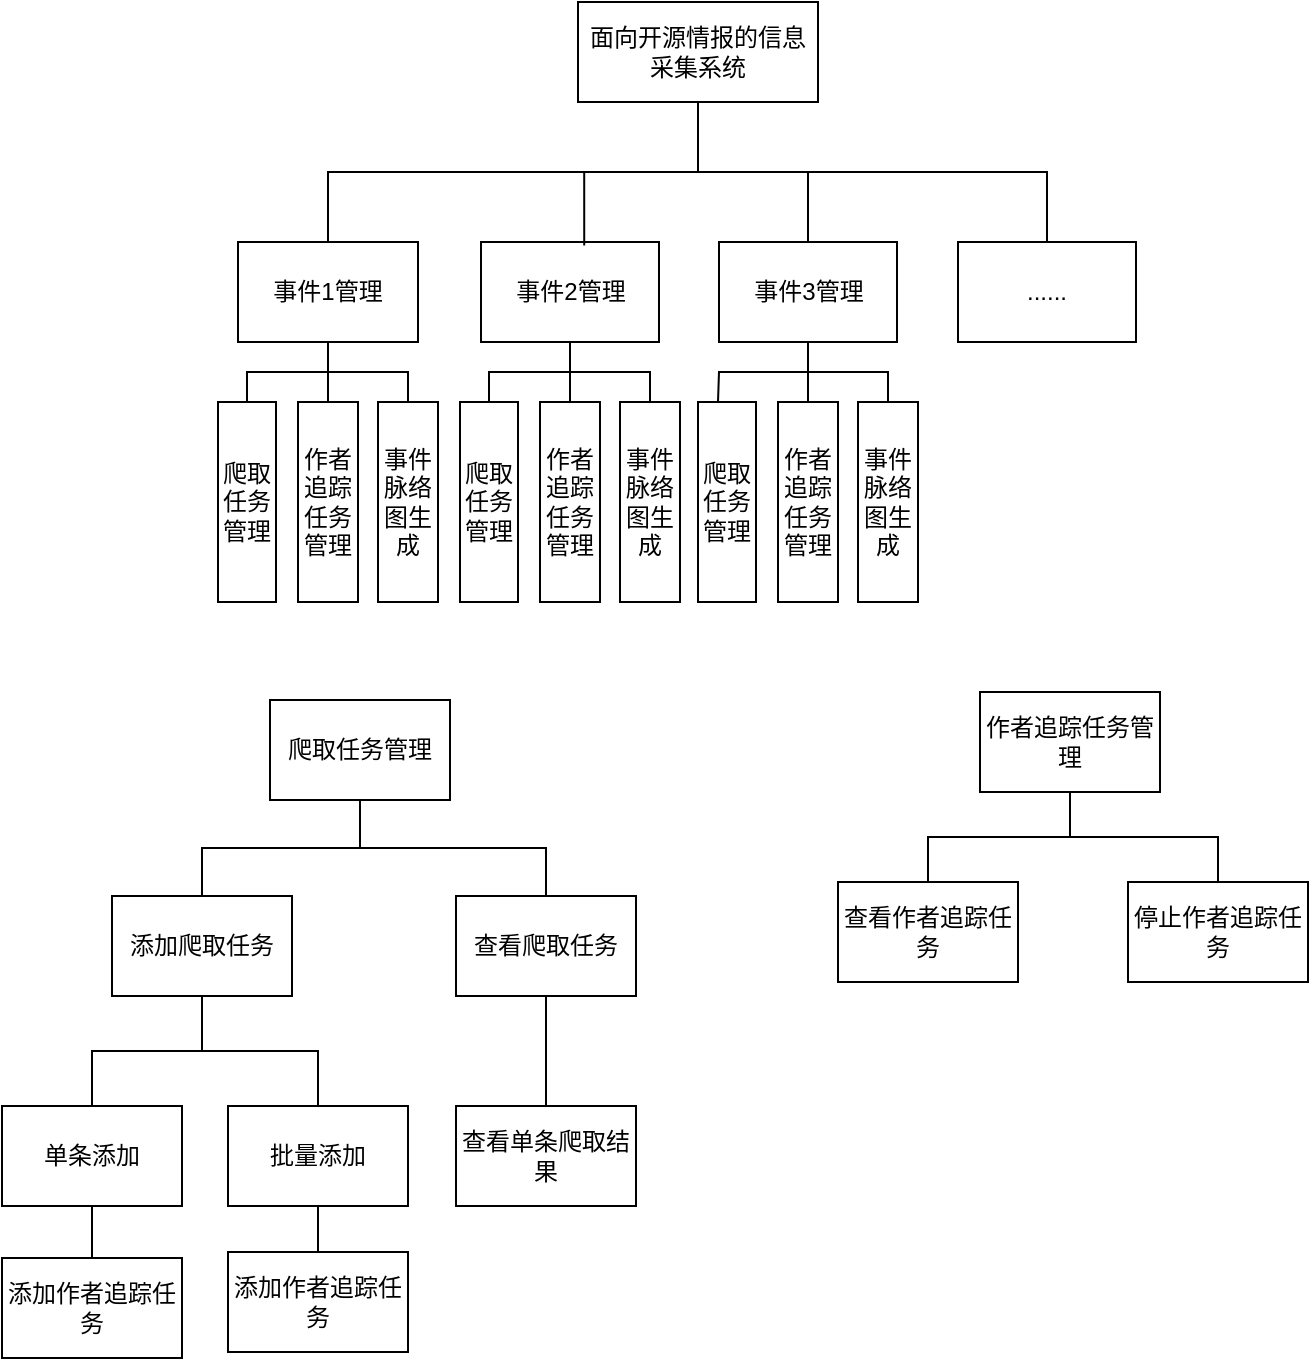 <mxfile version="21.6.2" type="github">
  <diagram id="prtHgNgQTEPvFCAcTncT" name="Page-1">
    <mxGraphModel dx="1108" dy="513" grid="0" gridSize="10" guides="1" tooltips="1" connect="1" arrows="1" fold="1" page="1" pageScale="1" pageWidth="827" pageHeight="1169" math="0" shadow="0">
      <root>
        <mxCell id="0" />
        <mxCell id="1" parent="0" />
        <mxCell id="cjK9P-yvetpbM0La7fou-1" value="面向开源情报的信息采集系统" style="rounded=0;whiteSpace=wrap;html=1;" vertex="1" parent="1">
          <mxGeometry x="380" y="110" width="120" height="50" as="geometry" />
        </mxCell>
        <mxCell id="cjK9P-yvetpbM0La7fou-2" value="事件1管理" style="rounded=0;whiteSpace=wrap;html=1;" vertex="1" parent="1">
          <mxGeometry x="210" y="230" width="90" height="50" as="geometry" />
        </mxCell>
        <mxCell id="cjK9P-yvetpbM0La7fou-3" value="事件2管理" style="rounded=0;whiteSpace=wrap;html=1;" vertex="1" parent="1">
          <mxGeometry x="331.5" y="230" width="89" height="50" as="geometry" />
        </mxCell>
        <mxCell id="cjK9P-yvetpbM0La7fou-4" value="事件3管理" style="rounded=0;whiteSpace=wrap;html=1;" vertex="1" parent="1">
          <mxGeometry x="450.5" y="230" width="89" height="50" as="geometry" />
        </mxCell>
        <mxCell id="cjK9P-yvetpbM0La7fou-5" value="......" style="rounded=0;whiteSpace=wrap;html=1;" vertex="1" parent="1">
          <mxGeometry x="570" y="230" width="89" height="50" as="geometry" />
        </mxCell>
        <mxCell id="cjK9P-yvetpbM0La7fou-16" value="" style="endArrow=none;html=1;rounded=0;entryX=0.5;entryY=1;entryDx=0;entryDy=0;exitX=0.5;exitY=0;exitDx=0;exitDy=0;edgeStyle=orthogonalEdgeStyle;" edge="1" parent="1" source="cjK9P-yvetpbM0La7fou-2" target="cjK9P-yvetpbM0La7fou-1">
          <mxGeometry width="50" height="50" relative="1" as="geometry">
            <mxPoint x="200" y="190" as="sourcePoint" />
            <mxPoint x="250" y="140" as="targetPoint" />
          </mxGeometry>
        </mxCell>
        <mxCell id="cjK9P-yvetpbM0La7fou-17" value="" style="endArrow=none;html=1;rounded=0;entryX=0.5;entryY=1;entryDx=0;entryDy=0;exitX=0.58;exitY=0.036;exitDx=0;exitDy=0;exitPerimeter=0;edgeStyle=orthogonalEdgeStyle;" edge="1" parent="1" source="cjK9P-yvetpbM0La7fou-3" target="cjK9P-yvetpbM0La7fou-1">
          <mxGeometry width="50" height="50" relative="1" as="geometry">
            <mxPoint x="520" y="200" as="sourcePoint" />
            <mxPoint x="570" y="150" as="targetPoint" />
          </mxGeometry>
        </mxCell>
        <mxCell id="cjK9P-yvetpbM0La7fou-18" value="" style="endArrow=none;html=1;rounded=0;exitX=0.5;exitY=0;exitDx=0;exitDy=0;edgeStyle=orthogonalEdgeStyle;entryX=0.5;entryY=1;entryDx=0;entryDy=0;" edge="1" parent="1" source="cjK9P-yvetpbM0La7fou-4" target="cjK9P-yvetpbM0La7fou-1">
          <mxGeometry width="50" height="50" relative="1" as="geometry">
            <mxPoint x="360" y="210" as="sourcePoint" />
            <mxPoint x="410" y="160" as="targetPoint" />
          </mxGeometry>
        </mxCell>
        <mxCell id="cjK9P-yvetpbM0La7fou-19" value="" style="endArrow=none;html=1;rounded=0;entryX=0.5;entryY=1;entryDx=0;entryDy=0;exitX=0.5;exitY=0;exitDx=0;exitDy=0;edgeStyle=orthogonalEdgeStyle;" edge="1" parent="1" source="cjK9P-yvetpbM0La7fou-5" target="cjK9P-yvetpbM0La7fou-1">
          <mxGeometry width="50" height="50" relative="1" as="geometry">
            <mxPoint x="600" y="180" as="sourcePoint" />
            <mxPoint x="650" y="130" as="targetPoint" />
          </mxGeometry>
        </mxCell>
        <mxCell id="cjK9P-yvetpbM0La7fou-20" value="爬取任务管理" style="rounded=0;whiteSpace=wrap;html=1;" vertex="1" parent="1">
          <mxGeometry x="200" y="310" width="29" height="100" as="geometry" />
        </mxCell>
        <mxCell id="cjK9P-yvetpbM0La7fou-21" value="作者追踪任务管理" style="rounded=0;whiteSpace=wrap;html=1;" vertex="1" parent="1">
          <mxGeometry x="240" y="310" width="30" height="100" as="geometry" />
        </mxCell>
        <mxCell id="cjK9P-yvetpbM0La7fou-22" value="事件脉络图生成" style="rounded=0;whiteSpace=wrap;html=1;" vertex="1" parent="1">
          <mxGeometry x="280" y="310" width="30" height="100" as="geometry" />
        </mxCell>
        <mxCell id="cjK9P-yvetpbM0La7fou-25" value="爬取任务管理" style="rounded=0;whiteSpace=wrap;html=1;" vertex="1" parent="1">
          <mxGeometry x="321" y="310" width="29" height="100" as="geometry" />
        </mxCell>
        <mxCell id="cjK9P-yvetpbM0La7fou-26" value="作者追踪任务管理" style="rounded=0;whiteSpace=wrap;html=1;" vertex="1" parent="1">
          <mxGeometry x="361" y="310" width="30" height="100" as="geometry" />
        </mxCell>
        <mxCell id="cjK9P-yvetpbM0La7fou-27" value="事件脉络图生成" style="rounded=0;whiteSpace=wrap;html=1;" vertex="1" parent="1">
          <mxGeometry x="401" y="310" width="30" height="100" as="geometry" />
        </mxCell>
        <mxCell id="cjK9P-yvetpbM0La7fou-34" value="爬取任务管理" style="rounded=0;whiteSpace=wrap;html=1;" vertex="1" parent="1">
          <mxGeometry x="440" y="310" width="29" height="100" as="geometry" />
        </mxCell>
        <mxCell id="cjK9P-yvetpbM0La7fou-35" value="作者追踪任务管理" style="rounded=0;whiteSpace=wrap;html=1;" vertex="1" parent="1">
          <mxGeometry x="480" y="310" width="30" height="100" as="geometry" />
        </mxCell>
        <mxCell id="cjK9P-yvetpbM0La7fou-36" value="事件脉络图生成" style="rounded=0;whiteSpace=wrap;html=1;" vertex="1" parent="1">
          <mxGeometry x="520" y="310" width="30" height="100" as="geometry" />
        </mxCell>
        <mxCell id="cjK9P-yvetpbM0La7fou-37" value="" style="endArrow=none;html=1;rounded=0;entryX=0.5;entryY=1;entryDx=0;entryDy=0;exitX=0.5;exitY=0;exitDx=0;exitDy=0;edgeStyle=orthogonalEdgeStyle;" edge="1" parent="1" source="cjK9P-yvetpbM0La7fou-20" target="cjK9P-yvetpbM0La7fou-2">
          <mxGeometry width="50" height="50" relative="1" as="geometry">
            <mxPoint x="350" y="320" as="sourcePoint" />
            <mxPoint x="400" y="270" as="targetPoint" />
          </mxGeometry>
        </mxCell>
        <mxCell id="cjK9P-yvetpbM0La7fou-38" value="" style="endArrow=none;html=1;rounded=0;entryX=0.5;entryY=1;entryDx=0;entryDy=0;exitX=0.5;exitY=0;exitDx=0;exitDy=0;edgeStyle=orthogonalEdgeStyle;" edge="1" parent="1" source="cjK9P-yvetpbM0La7fou-21" target="cjK9P-yvetpbM0La7fou-2">
          <mxGeometry width="50" height="50" relative="1" as="geometry">
            <mxPoint x="60" y="370" as="sourcePoint" />
            <mxPoint x="110" y="320" as="targetPoint" />
          </mxGeometry>
        </mxCell>
        <mxCell id="cjK9P-yvetpbM0La7fou-40" value="" style="endArrow=none;html=1;rounded=0;entryX=0.5;entryY=1;entryDx=0;entryDy=0;exitX=0.5;exitY=0;exitDx=0;exitDy=0;edgeStyle=orthogonalEdgeStyle;" edge="1" parent="1" source="cjK9P-yvetpbM0La7fou-22" target="cjK9P-yvetpbM0La7fou-2">
          <mxGeometry width="50" height="50" relative="1" as="geometry">
            <mxPoint y="370" as="sourcePoint" />
            <mxPoint x="50" y="320" as="targetPoint" />
          </mxGeometry>
        </mxCell>
        <mxCell id="cjK9P-yvetpbM0La7fou-41" value="" style="endArrow=none;html=1;rounded=0;entryX=0.5;entryY=1;entryDx=0;entryDy=0;exitX=0.5;exitY=0;exitDx=0;exitDy=0;edgeStyle=orthogonalEdgeStyle;" edge="1" parent="1" source="cjK9P-yvetpbM0La7fou-25" target="cjK9P-yvetpbM0La7fou-3">
          <mxGeometry width="50" height="50" relative="1" as="geometry">
            <mxPoint x="290" y="500" as="sourcePoint" />
            <mxPoint x="340" y="450" as="targetPoint" />
          </mxGeometry>
        </mxCell>
        <mxCell id="cjK9P-yvetpbM0La7fou-42" value="" style="endArrow=none;html=1;rounded=0;entryX=0.5;entryY=1;entryDx=0;entryDy=0;exitX=0.5;exitY=0;exitDx=0;exitDy=0;" edge="1" parent="1" source="cjK9P-yvetpbM0La7fou-26" target="cjK9P-yvetpbM0La7fou-3">
          <mxGeometry width="50" height="50" relative="1" as="geometry">
            <mxPoint x="330" y="490" as="sourcePoint" />
            <mxPoint x="380" y="440" as="targetPoint" />
          </mxGeometry>
        </mxCell>
        <mxCell id="cjK9P-yvetpbM0La7fou-43" value="" style="endArrow=none;html=1;rounded=0;entryX=0.5;entryY=1;entryDx=0;entryDy=0;exitX=0.5;exitY=0;exitDx=0;exitDy=0;edgeStyle=orthogonalEdgeStyle;" edge="1" parent="1" source="cjK9P-yvetpbM0La7fou-27" target="cjK9P-yvetpbM0La7fou-3">
          <mxGeometry width="50" height="50" relative="1" as="geometry">
            <mxPoint x="320" y="520" as="sourcePoint" />
            <mxPoint x="370" y="470" as="targetPoint" />
          </mxGeometry>
        </mxCell>
        <mxCell id="cjK9P-yvetpbM0La7fou-45" value="" style="endArrow=none;html=1;rounded=0;entryX=0.5;entryY=1;entryDx=0;entryDy=0;edgeStyle=orthogonalEdgeStyle;" edge="1" parent="1" target="cjK9P-yvetpbM0La7fou-4">
          <mxGeometry width="50" height="50" relative="1" as="geometry">
            <mxPoint x="450" y="310" as="sourcePoint" />
            <mxPoint x="200" y="490" as="targetPoint" />
          </mxGeometry>
        </mxCell>
        <mxCell id="cjK9P-yvetpbM0La7fou-46" value="" style="endArrow=none;html=1;rounded=0;entryX=0.5;entryY=1;entryDx=0;entryDy=0;exitX=0.5;exitY=0;exitDx=0;exitDy=0;" edge="1" parent="1" source="cjK9P-yvetpbM0La7fou-35" target="cjK9P-yvetpbM0La7fou-4">
          <mxGeometry width="50" height="50" relative="1" as="geometry">
            <mxPoint x="360" y="510" as="sourcePoint" />
            <mxPoint x="410" y="460" as="targetPoint" />
          </mxGeometry>
        </mxCell>
        <mxCell id="cjK9P-yvetpbM0La7fou-47" value="" style="endArrow=none;html=1;rounded=0;entryX=0.5;entryY=1;entryDx=0;entryDy=0;exitX=0.5;exitY=0;exitDx=0;exitDy=0;edgeStyle=orthogonalEdgeStyle;" edge="1" parent="1" source="cjK9P-yvetpbM0La7fou-36" target="cjK9P-yvetpbM0La7fou-4">
          <mxGeometry width="50" height="50" relative="1" as="geometry">
            <mxPoint x="310" y="530" as="sourcePoint" />
            <mxPoint x="360" y="480" as="targetPoint" />
          </mxGeometry>
        </mxCell>
        <mxCell id="cjK9P-yvetpbM0La7fou-48" value="爬取任务管理" style="rounded=0;whiteSpace=wrap;html=1;" vertex="1" parent="1">
          <mxGeometry x="226" y="459" width="90" height="50" as="geometry" />
        </mxCell>
        <mxCell id="cjK9P-yvetpbM0La7fou-49" value="添加爬取任务" style="rounded=0;whiteSpace=wrap;html=1;" vertex="1" parent="1">
          <mxGeometry x="147" y="557" width="90" height="50" as="geometry" />
        </mxCell>
        <mxCell id="cjK9P-yvetpbM0La7fou-50" value="查看爬取任务" style="rounded=0;whiteSpace=wrap;html=1;" vertex="1" parent="1">
          <mxGeometry x="319" y="557" width="90" height="50" as="geometry" />
        </mxCell>
        <mxCell id="cjK9P-yvetpbM0La7fou-51" value="单条添加" style="rounded=0;whiteSpace=wrap;html=1;" vertex="1" parent="1">
          <mxGeometry x="92" y="662" width="90" height="50" as="geometry" />
        </mxCell>
        <mxCell id="cjK9P-yvetpbM0La7fou-52" value="批量添加" style="rounded=0;whiteSpace=wrap;html=1;" vertex="1" parent="1">
          <mxGeometry x="205" y="662" width="90" height="50" as="geometry" />
        </mxCell>
        <mxCell id="cjK9P-yvetpbM0La7fou-53" value="查看单条爬取结果" style="rounded=0;whiteSpace=wrap;html=1;" vertex="1" parent="1">
          <mxGeometry x="319" y="662" width="90" height="50" as="geometry" />
        </mxCell>
        <mxCell id="cjK9P-yvetpbM0La7fou-55" value="" style="endArrow=none;html=1;rounded=0;entryX=0.5;entryY=1;entryDx=0;entryDy=0;exitX=0.5;exitY=0;exitDx=0;exitDy=0;edgeStyle=orthogonalEdgeStyle;" edge="1" parent="1" source="cjK9P-yvetpbM0La7fou-49" target="cjK9P-yvetpbM0La7fou-48">
          <mxGeometry width="50" height="50" relative="1" as="geometry">
            <mxPoint x="91" y="588" as="sourcePoint" />
            <mxPoint x="141" y="538" as="targetPoint" />
          </mxGeometry>
        </mxCell>
        <mxCell id="cjK9P-yvetpbM0La7fou-56" value="" style="endArrow=none;html=1;rounded=0;entryX=0.5;entryY=1;entryDx=0;entryDy=0;exitX=0.5;exitY=0;exitDx=0;exitDy=0;edgeStyle=orthogonalEdgeStyle;" edge="1" parent="1" source="cjK9P-yvetpbM0La7fou-50" target="cjK9P-yvetpbM0La7fou-48">
          <mxGeometry width="50" height="50" relative="1" as="geometry">
            <mxPoint x="228" y="635" as="sourcePoint" />
            <mxPoint x="278" y="585" as="targetPoint" />
          </mxGeometry>
        </mxCell>
        <mxCell id="cjK9P-yvetpbM0La7fou-57" value="" style="endArrow=none;html=1;rounded=0;entryX=0.5;entryY=1;entryDx=0;entryDy=0;exitX=0.5;exitY=0;exitDx=0;exitDy=0;edgeStyle=orthogonalEdgeStyle;" edge="1" parent="1" source="cjK9P-yvetpbM0La7fou-51" target="cjK9P-yvetpbM0La7fou-49">
          <mxGeometry width="50" height="50" relative="1" as="geometry">
            <mxPoint x="42" y="653" as="sourcePoint" />
            <mxPoint x="92" y="603" as="targetPoint" />
          </mxGeometry>
        </mxCell>
        <mxCell id="cjK9P-yvetpbM0La7fou-59" value="" style="endArrow=none;html=1;rounded=0;entryX=0.5;entryY=1;entryDx=0;entryDy=0;exitX=0.5;exitY=0;exitDx=0;exitDy=0;edgeStyle=orthogonalEdgeStyle;" edge="1" parent="1" source="cjK9P-yvetpbM0La7fou-52" target="cjK9P-yvetpbM0La7fou-49">
          <mxGeometry width="50" height="50" relative="1" as="geometry">
            <mxPoint x="8" y="639" as="sourcePoint" />
            <mxPoint x="58" y="589" as="targetPoint" />
          </mxGeometry>
        </mxCell>
        <mxCell id="cjK9P-yvetpbM0La7fou-60" value="" style="endArrow=none;html=1;rounded=0;entryX=0.5;entryY=1;entryDx=0;entryDy=0;exitX=0.5;exitY=0;exitDx=0;exitDy=0;" edge="1" parent="1" source="cjK9P-yvetpbM0La7fou-53" target="cjK9P-yvetpbM0La7fou-50">
          <mxGeometry width="50" height="50" relative="1" as="geometry">
            <mxPoint x="539" y="701" as="sourcePoint" />
            <mxPoint x="589" y="651" as="targetPoint" />
          </mxGeometry>
        </mxCell>
        <mxCell id="cjK9P-yvetpbM0La7fou-63" value="添加作者追踪任务" style="rounded=0;whiteSpace=wrap;html=1;" vertex="1" parent="1">
          <mxGeometry x="92" y="738" width="90" height="50" as="geometry" />
        </mxCell>
        <mxCell id="cjK9P-yvetpbM0La7fou-64" value="添加作者追踪任务" style="rounded=0;whiteSpace=wrap;html=1;" vertex="1" parent="1">
          <mxGeometry x="205" y="735" width="90" height="50" as="geometry" />
        </mxCell>
        <mxCell id="cjK9P-yvetpbM0La7fou-65" value="" style="endArrow=none;html=1;rounded=0;entryX=0.5;entryY=1;entryDx=0;entryDy=0;exitX=0.5;exitY=0;exitDx=0;exitDy=0;" edge="1" parent="1" source="cjK9P-yvetpbM0La7fou-63" target="cjK9P-yvetpbM0La7fou-51">
          <mxGeometry width="50" height="50" relative="1" as="geometry">
            <mxPoint x="39" y="763" as="sourcePoint" />
            <mxPoint x="89" y="713" as="targetPoint" />
          </mxGeometry>
        </mxCell>
        <mxCell id="cjK9P-yvetpbM0La7fou-67" value="" style="endArrow=none;html=1;rounded=0;entryX=0.5;entryY=1;entryDx=0;entryDy=0;exitX=0.5;exitY=0;exitDx=0;exitDy=0;" edge="1" parent="1" source="cjK9P-yvetpbM0La7fou-64" target="cjK9P-yvetpbM0La7fou-52">
          <mxGeometry width="50" height="50" relative="1" as="geometry">
            <mxPoint x="192" y="892" as="sourcePoint" />
            <mxPoint x="242" y="842" as="targetPoint" />
          </mxGeometry>
        </mxCell>
        <mxCell id="cjK9P-yvetpbM0La7fou-69" value="作者追踪任务管理" style="rounded=0;whiteSpace=wrap;html=1;" vertex="1" parent="1">
          <mxGeometry x="581" y="455" width="90" height="50" as="geometry" />
        </mxCell>
        <mxCell id="cjK9P-yvetpbM0La7fou-70" value="查看作者追踪任务" style="rounded=0;whiteSpace=wrap;html=1;" vertex="1" parent="1">
          <mxGeometry x="510" y="550" width="90" height="50" as="geometry" />
        </mxCell>
        <mxCell id="cjK9P-yvetpbM0La7fou-71" value="停止作者追踪任务" style="rounded=0;whiteSpace=wrap;html=1;" vertex="1" parent="1">
          <mxGeometry x="655" y="550" width="90" height="50" as="geometry" />
        </mxCell>
        <mxCell id="cjK9P-yvetpbM0La7fou-72" value="" style="endArrow=none;html=1;rounded=0;entryX=0.5;entryY=1;entryDx=0;entryDy=0;exitX=0.5;exitY=0;exitDx=0;exitDy=0;edgeStyle=orthogonalEdgeStyle;" edge="1" parent="1" source="cjK9P-yvetpbM0La7fou-70" target="cjK9P-yvetpbM0La7fou-69">
          <mxGeometry width="50" height="50" relative="1" as="geometry">
            <mxPoint x="592" y="695" as="sourcePoint" />
            <mxPoint x="642" y="645" as="targetPoint" />
          </mxGeometry>
        </mxCell>
        <mxCell id="cjK9P-yvetpbM0La7fou-73" value="" style="endArrow=none;html=1;rounded=0;entryX=0.5;entryY=1;entryDx=0;entryDy=0;exitX=0.5;exitY=0;exitDx=0;exitDy=0;edgeStyle=orthogonalEdgeStyle;" edge="1" parent="1" source="cjK9P-yvetpbM0La7fou-71" target="cjK9P-yvetpbM0La7fou-69">
          <mxGeometry width="50" height="50" relative="1" as="geometry">
            <mxPoint x="592" y="680" as="sourcePoint" />
            <mxPoint x="642" y="630" as="targetPoint" />
          </mxGeometry>
        </mxCell>
      </root>
    </mxGraphModel>
  </diagram>
</mxfile>
